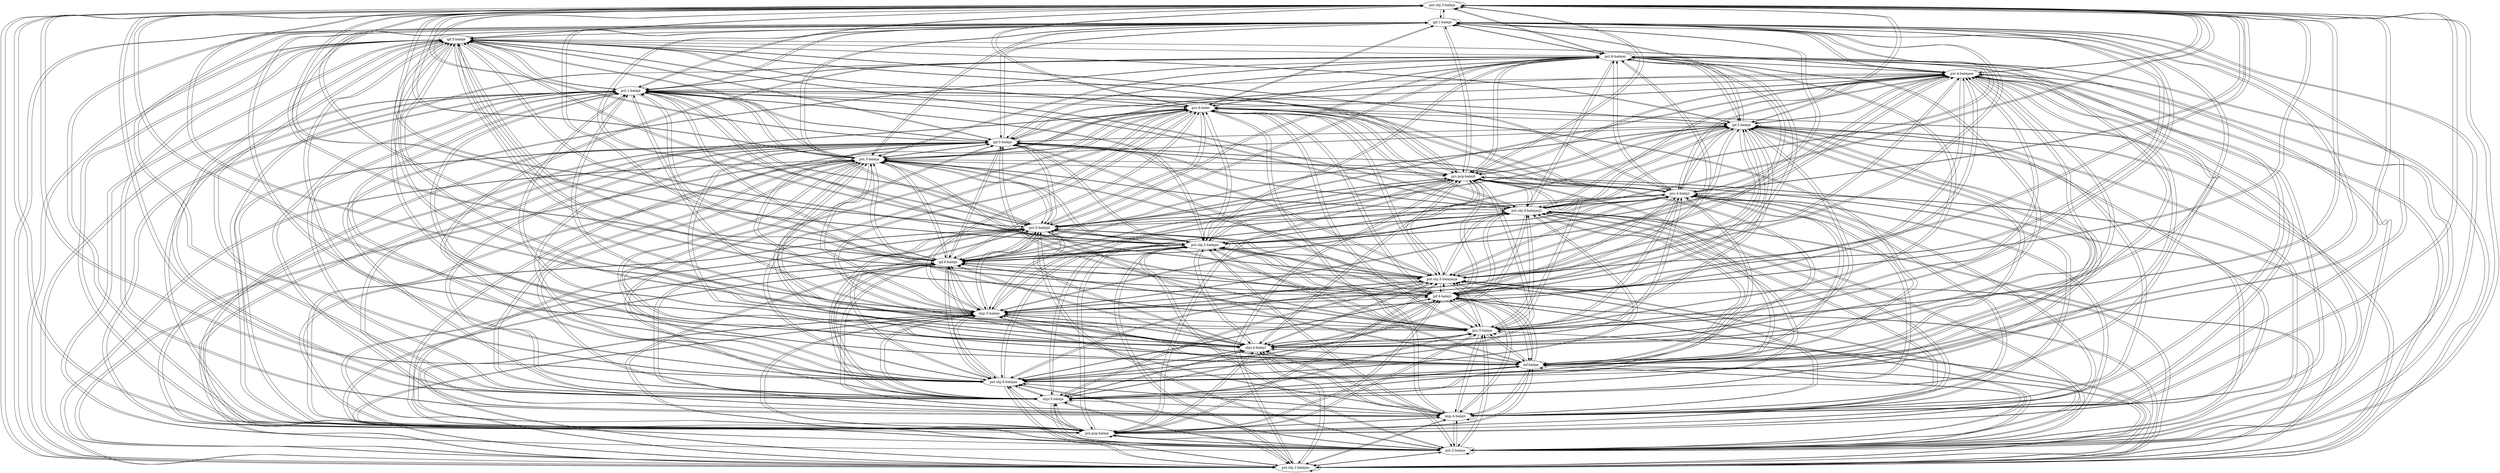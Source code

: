 digraph  {
	node [label="\N"];
	"pst.sbj.3-balEja"	 [cell="pst.sbj.3",
		label="pst.sbj.3-baleja",
		tense="pst.sbj",
		weight=0.96];
	"pst.sbj.3-balEja" -> "pst.sbj.3-balEja"	 [weight=0.96];
	"ipf.1-balEjE"	 [cell="ipf.1",
		label="ipf.1-baleje",
		tense=ipf,
		weight=1.0];
	"pst.sbj.3-balEja" -> "ipf.1-balEjE"	 [weight=1.0];
	"pst.sbj.1-balEjas"	 [cell="pst.sbj.1",
		label="pst.sbj.1-balejas",
		tense="pst.sbj",
		weight=0.96];
	"pst.sbj.3-balEja" -> "pst.sbj.1-balEjas"	 [weight=0.96];
	"pst.2-balEja"	 [cell="pst.2",
		label="pst.2-baleja",
		tense=pst,
		weight=0.96];
	"pst.sbj.3-balEja" -> "pst.2-balEja"	 [weight=0.96];
	"pst.pcp-balEjE"	 [cell="pst.pcp",
		label="pst.pcp-baleje",
		tense="pst.pcp",
		weight=1.0];
	"pst.sbj.3-balEja" -> "pst.pcp-balEjE"	 [weight=1.0];
	"imp.4-balEjô"	 [cell="imp.4",
		label="imp.4-balejɔ̃",
		tense=imp,
		weight=1.0];
	"pst.sbj.3-balEja" -> "imp.4-balEjô"	 [weight=1.0];
	"sbjv.5-balEjE"	 [cell="sbjv.5",
		label="sbjv.5-baleje",
		tense=sbjv,
		weight=1.0];
	"pst.sbj.3-balEja" -> "sbjv.5-balEjE"	 [weight=1.0];
	"pst.sbj.6-balEjas"	 [cell="pst.sbj.6",
		label="pst.sbj.6-balejas",
		tense="pst.sbj",
		weight=0.96];
	"pst.sbj.3-balEja" -> "pst.sbj.6-balEjas"	 [weight=0.96];
	"inf-balEjE"	 [cell=inf,
		label="inf-baleje",
		tense=inf,
		weight=1.0];
	"pst.sbj.3-balEja" -> "inf-balEjE"	 [weight=1.0];
	"sbjv.4-balEjô"	 [cell="sbjv.4",
		label="sbjv.4-balejɔ̃",
		tense=sbjv,
		weight=1.0];
	"pst.sbj.3-balEja" -> "sbjv.4-balEjô"	 [weight=1.0];
	"prs.5-balEjE"	 [cell="prs.5",
		label="prs.5-baleje",
		tense=prs,
		weight=1.0];
	"pst.sbj.3-balEja" -> "prs.5-balEjE"	 [weight=1.0];
	"imp.5-balEjE"	 [cell="imp.5",
		label="imp.5-baleje",
		tense=imp,
		weight=1.0];
	"pst.sbj.3-balEja" -> "imp.5-balEjE"	 [weight=1.0];
	"ipf.4-balEjô"	 [cell="ipf.4",
		label="ipf.4-balejɔ̃",
		tense=ipf,
		weight=1.0];
	"pst.sbj.3-balEja" -> "ipf.4-balEjô"	 [weight=1.0];
	"pst.sbj.5-balEjasjE"	 [cell="pst.sbj.5",
		label="pst.sbj.5-balejasje",
		tense="pst.sbj",
		weight=0.96];
	"pst.sbj.3-balEja" -> "pst.sbj.5-balEjasjE"	 [weight=0.96];
	"ipf.6-balEjE"	 [cell="ipf.6",
		label="ipf.6-baleje",
		tense=ipf,
		weight=1.0];
	"pst.sbj.3-balEja" -> "ipf.6-balEjE"	 [weight=1.0];
	"pst.sbj.2-balEjas"	 [cell="pst.sbj.2",
		label="pst.sbj.2-balejas",
		tense="pst.sbj",
		weight=0.96];
	"pst.sbj.3-balEja" -> "pst.sbj.2-balEjas"	 [weight=0.96];
	"pst.5-balEjat"	 [cell="pst.5",
		label="pst.5-balejat",
		tense=pst,
		weight=0.96];
	"pst.sbj.3-balEja" -> "pst.5-balEjat"	 [weight=0.96];
	"pst.sbj.4-balEjasjô"	 [cell="pst.sbj.4",
		label="pst.sbj.4-balejasjɔ̃",
		tense="pst.sbj",
		weight=0.96];
	"pst.sbj.3-balEja" -> "pst.sbj.4-balEjasjô"	 [weight=0.96];
	"prs.4-balEjô"	 [cell="prs.4",
		label="prs.4-balejɔ̃",
		tense=prs,
		weight=1.0];
	"pst.sbj.3-balEja" -> "prs.4-balEjô"	 [weight=1.0];
	"prs.pcp-balEjâ"	 [cell="prs.pcp",
		label="prs.pcp-balejɑ̃",
		tense="prs.pcp",
		weight=1.0];
	"pst.sbj.3-balEja" -> "prs.pcp-balEjâ"	 [weight=1.0];
	"pst.3-balEja"	 [cell="pst.3",
		label="pst.3-baleja",
		tense=pst,
		weight=0.96];
	"pst.sbj.3-balEja" -> "pst.3-balEja"	 [weight=0.96];
	"ipf.3-balEjE"	 [cell="ipf.3",
		label="ipf.3-baleje",
		tense=ipf,
		weight=1.0];
	"pst.sbj.3-balEja" -> "ipf.3-balEjE"	 [weight=1.0];
	"ipf.2-balEjE"	 [cell="ipf.2",
		label="ipf.2-baleje",
		tense=ipf,
		weight=1.0];
	"pst.sbj.3-balEja" -> "ipf.2-balEjE"	 [weight=1.0];
	"prs.6-balEi"	 [cell="prs.6",
		label="prs.6-balei",
		tense=prs,
		weight=0.02];
	"pst.sbj.3-balEja" -> "prs.6-balEi"	 [weight=0.0174];
	"pst.1-balEjE"	 [cell="pst.1",
		label="pst.1-baleje",
		tense=pst,
		weight=0.96];
	"pst.sbj.3-balEja" -> "pst.1-balEjE"	 [weight=0.96];
	"pst.4-balEjam"	 [cell="pst.4",
		label="pst.4-balejam",
		tense=pst,
		weight=0.96];
	"pst.sbj.3-balEja" -> "pst.4-balEjam"	 [weight=0.96];
	"pst.6-balEjEr"	 [cell="pst.6",
		label="pst.6-balejer",
		tense=pst,
		weight=0.96];
	"pst.sbj.3-balEja" -> "pst.6-balEjEr"	 [weight=0.96];
	"ipf.5-balEjE"	 [cell="ipf.5",
		label="ipf.5-baleje",
		tense=ipf,
		weight=1.0];
	"pst.sbj.3-balEja" -> "ipf.5-balEjE"	 [weight=1.0];
	"ipf.1-balEjE" -> "pst.sbj.3-balEja"	 [weight=0.9216];
	"ipf.1-balEjE" -> "ipf.1-balEjE"	 [weight=1.0];
	"ipf.1-balEjE" -> "pst.sbj.1-balEjas"	 [weight=0.9216];
	"ipf.1-balEjE" -> "pst.2-balEja"	 [weight=0.9216];
	"ipf.1-balEjE" -> "pst.pcp-balEjE"	 [weight=1.0];
	"ipf.1-balEjE" -> "imp.4-balEjô"	 [weight=1.0];
	"ipf.1-balEjE" -> "sbjv.5-balEjE"	 [weight=1.0];
	"ipf.1-balEjE" -> "pst.sbj.6-balEjas"	 [weight=0.9216];
	"ipf.1-balEjE" -> "inf-balEjE"	 [weight=0.99];
	"ipf.1-balEjE" -> "sbjv.4-balEjô"	 [weight=1.0];
	"ipf.1-balEjE" -> "prs.5-balEjE"	 [weight=1.0];
	"ipf.1-balEjE" -> "imp.5-balEjE"	 [weight=1.0];
	"ipf.1-balEjE" -> "ipf.4-balEjô"	 [weight=1.0];
	"ipf.1-balEjE" -> "pst.sbj.5-balEjasjE"	 [weight=0.9216];
	"ipf.1-balEjE" -> "ipf.6-balEjE"	 [weight=1.0];
	"ipf.1-balEjE" -> "pst.sbj.2-balEjas"	 [weight=0.9216];
	"ipf.1-balEjE" -> "pst.5-balEjat"	 [weight=0.9216];
	"ipf.1-balEjE" -> "pst.sbj.4-balEjasjô"	 [weight=0.9216];
	"ipf.1-balEjE" -> "prs.4-balEjô"	 [weight=1.0];
	"ipf.1-balEjE" -> "prs.pcp-balEjâ"	 [weight=1.0];
	"ipf.1-balEjE" -> "pst.3-balEja"	 [weight=0.9216];
	"ipf.1-balEjE" -> "ipf.3-balEjE"	 [weight=1.0];
	"ipf.1-balEjE" -> "ipf.2-balEjE"	 [weight=1.0];
	"ipf.1-balEjE" -> "prs.6-balEi"	 [weight=0.0004];
	"ipf.1-balEjE" -> "pst.1-balEjE"	 [weight=0.9216];
	"ipf.1-balEjE" -> "pst.4-balEjam"	 [weight=0.9216];
	"ipf.1-balEjE" -> "pst.6-balEjEr"	 [weight=0.9216];
	"ipf.1-balEjE" -> "ipf.5-balEjE"	 [weight=1.0];
	"pst.sbj.1-balEjas" -> "pst.sbj.3-balEja"	 [weight=0.96];
	"pst.sbj.1-balEjas" -> "ipf.1-balEjE"	 [weight=1.0];
	"pst.sbj.1-balEjas" -> "pst.sbj.1-balEjas"	 [weight=0.96];
	"pst.sbj.1-balEjas" -> "pst.2-balEja"	 [weight=0.96];
	"pst.sbj.1-balEjas" -> "pst.pcp-balEjE"	 [weight=1.0];
	"pst.sbj.1-balEjas" -> "imp.4-balEjô"	 [weight=1.0];
	"pst.sbj.1-balEjas" -> "sbjv.5-balEjE"	 [weight=1.0];
	"pst.sbj.1-balEjas" -> "pst.sbj.6-balEjas"	 [weight=0.96];
	"pst.sbj.1-balEjas" -> "inf-balEjE"	 [weight=1.0];
	"pst.sbj.1-balEjas" -> "sbjv.4-balEjô"	 [weight=1.0];
	"pst.sbj.1-balEjas" -> "prs.5-balEjE"	 [weight=1.0];
	"pst.sbj.1-balEjas" -> "imp.5-balEjE"	 [weight=1.0];
	"pst.sbj.1-balEjas" -> "ipf.4-balEjô"	 [weight=1.0];
	"pst.sbj.1-balEjas" -> "pst.sbj.5-balEjasjE"	 [weight=0.96];
	"pst.sbj.1-balEjas" -> "ipf.6-balEjE"	 [weight=1.0];
	"pst.sbj.1-balEjas" -> "pst.sbj.2-balEjas"	 [weight=0.96];
	"pst.sbj.1-balEjas" -> "pst.5-balEjat"	 [weight=0.96];
	"pst.sbj.1-balEjas" -> "pst.sbj.4-balEjasjô"	 [weight=0.96];
	"pst.sbj.1-balEjas" -> "prs.4-balEjô"	 [weight=1.0];
	"pst.sbj.1-balEjas" -> "prs.pcp-balEjâ"	 [weight=1.0];
	"pst.sbj.1-balEjas" -> "pst.3-balEja"	 [weight=0.96];
	"pst.sbj.1-balEjas" -> "ipf.3-balEjE"	 [weight=1.0];
	"pst.sbj.1-balEjas" -> "ipf.2-balEjE"	 [weight=1.0];
	"pst.sbj.1-balEjas" -> "prs.6-balEi"	 [weight=0.0174];
	"pst.sbj.1-balEjas" -> "pst.1-balEjE"	 [weight=0.96];
	"pst.sbj.1-balEjas" -> "pst.4-balEjam"	 [weight=0.96];
	"pst.sbj.1-balEjas" -> "pst.6-balEjEr"	 [weight=0.96];
	"pst.sbj.1-balEjas" -> "ipf.5-balEjE"	 [weight=1.0];
	"pst.2-balEja" -> "pst.sbj.3-balEja"	 [weight=0.96];
	"pst.2-balEja" -> "ipf.1-balEjE"	 [weight=1.0];
	"pst.2-balEja" -> "pst.sbj.1-balEjas"	 [weight=0.96];
	"pst.2-balEja" -> "pst.2-balEja"	 [weight=0.96];
	"pst.2-balEja" -> "pst.pcp-balEjE"	 [weight=1.0];
	"pst.2-balEja" -> "imp.4-balEjô"	 [weight=1.0];
	"pst.2-balEja" -> "sbjv.5-balEjE"	 [weight=1.0];
	"pst.2-balEja" -> "pst.sbj.6-balEjas"	 [weight=0.96];
	"pst.2-balEja" -> "inf-balEjE"	 [weight=1.0];
	"pst.2-balEja" -> "sbjv.4-balEjô"	 [weight=1.0];
	"pst.2-balEja" -> "prs.5-balEjE"	 [weight=1.0];
	"pst.2-balEja" -> "imp.5-balEjE"	 [weight=1.0];
	"pst.2-balEja" -> "ipf.4-balEjô"	 [weight=1.0];
	"pst.2-balEja" -> "pst.sbj.5-balEjasjE"	 [weight=0.96];
	"pst.2-balEja" -> "ipf.6-balEjE"	 [weight=1.0];
	"pst.2-balEja" -> "pst.sbj.2-balEjas"	 [weight=0.96];
	"pst.2-balEja" -> "pst.5-balEjat"	 [weight=0.96];
	"pst.2-balEja" -> "pst.sbj.4-balEjasjô"	 [weight=0.96];
	"pst.2-balEja" -> "prs.4-balEjô"	 [weight=1.0];
	"pst.2-balEja" -> "prs.pcp-balEjâ"	 [weight=1.0];
	"pst.2-balEja" -> "pst.3-balEja"	 [weight=0.96];
	"pst.2-balEja" -> "ipf.3-balEjE"	 [weight=1.0];
	"pst.2-balEja" -> "ipf.2-balEjE"	 [weight=1.0];
	"pst.2-balEja" -> "prs.6-balEi"	 [weight=0.0174];
	"pst.2-balEja" -> "pst.1-balEjE"	 [weight=0.96];
	"pst.2-balEja" -> "pst.4-balEjam"	 [weight=0.96];
	"pst.2-balEja" -> "pst.6-balEjEr"	 [weight=0.96];
	"pst.2-balEja" -> "ipf.5-balEjE"	 [weight=1.0];
	"pst.pcp-balEjE" -> "pst.sbj.3-balEja"	 [weight=0.96];
	"pst.pcp-balEjE" -> "ipf.1-balEjE"	 [weight=1.0];
	"pst.pcp-balEjE" -> "pst.sbj.1-balEjas"	 [weight=0.96];
	"pst.pcp-balEjE" -> "pst.2-balEja"	 [weight=0.96];
	"pst.pcp-balEjE" -> "pst.pcp-balEjE"	 [weight=1.0];
	"pst.pcp-balEjE" -> "imp.4-balEjô"	 [weight=1.0];
	"pst.pcp-balEjE" -> "sbjv.5-balEjE"	 [weight=1.0];
	"pst.pcp-balEjE" -> "pst.sbj.6-balEjas"	 [weight=0.96];
	"pst.pcp-balEjE" -> "inf-balEjE"	 [weight=0.93];
	"pst.pcp-balEjE" -> "sbjv.4-balEjô"	 [weight=1.0];
	"pst.pcp-balEjE" -> "prs.5-balEjE"	 [weight=1.0];
	"pst.pcp-balEjE" -> "imp.5-balEjE"	 [weight=1.0];
	"pst.pcp-balEjE" -> "ipf.4-balEjô"	 [weight=1.0];
	"pst.pcp-balEjE" -> "pst.sbj.5-balEjasjE"	 [weight=0.96];
	"pst.pcp-balEjE" -> "ipf.6-balEjE"	 [weight=1.0];
	"pst.pcp-balEjE" -> "pst.sbj.2-balEjas"	 [weight=0.96];
	"pst.pcp-balEjE" -> "pst.5-balEjat"	 [weight=0.96];
	"pst.pcp-balEjE" -> "pst.sbj.4-balEjasjô"	 [weight=0.96];
	"pst.pcp-balEjE" -> "prs.4-balEjô"	 [weight=1.0];
	"pst.pcp-balEjE" -> "prs.pcp-balEjâ"	 [weight=1.0];
	"pst.pcp-balEjE" -> "pst.3-balEja"	 [weight=0.96];
	"pst.pcp-balEjE" -> "ipf.3-balEjE"	 [weight=1.0];
	"pst.pcp-balEjE" -> "ipf.2-balEjE"	 [weight=1.0];
	"pst.pcp-balEjE" -> "prs.6-balEi"	 [weight=0.0174];
	"pst.pcp-balEjE" -> "pst.1-balEjE"	 [weight=0.96];
	"pst.pcp-balEjE" -> "pst.4-balEjam"	 [weight=0.96];
	"pst.pcp-balEjE" -> "pst.6-balEjEr"	 [weight=0.96];
	"pst.pcp-balEjE" -> "ipf.5-balEjE"	 [weight=1.0];
	"imp.4-balEjô" -> "pst.sbj.3-balEja"	 [weight=0.9216];
	"imp.4-balEjô" -> "ipf.1-balEjE"	 [weight=1.0];
	"imp.4-balEjô" -> "pst.sbj.1-balEjas"	 [weight=0.9216];
	"imp.4-balEjô" -> "pst.2-balEja"	 [weight=0.9216];
	"imp.4-balEjô" -> "pst.pcp-balEjE"	 [weight=1.0];
	"imp.4-balEjô" -> "imp.4-balEjô"	 [weight=1.0];
	"imp.4-balEjô" -> "sbjv.5-balEjE"	 [weight=1.0];
	"imp.4-balEjô" -> "pst.sbj.6-balEjas"	 [weight=0.9216];
	"imp.4-balEjô" -> "inf-balEjE"	 [weight=1.0];
	"imp.4-balEjô" -> "sbjv.4-balEjô"	 [weight=1.0];
	"imp.4-balEjô" -> "prs.5-balEjE"	 [weight=1.0];
	"imp.4-balEjô" -> "imp.5-balEjE"	 [weight=1.0];
	"imp.4-balEjô" -> "ipf.4-balEjô"	 [weight=1.0];
	"imp.4-balEjô" -> "pst.sbj.5-balEjasjE"	 [weight=0.9216];
	"imp.4-balEjô" -> "ipf.6-balEjE"	 [weight=1.0];
	"imp.4-balEjô" -> "pst.sbj.2-balEjas"	 [weight=0.9216];
	"imp.4-balEjô" -> "pst.5-balEjat"	 [weight=0.9216];
	"imp.4-balEjô" -> "pst.sbj.4-balEjasjô"	 [weight=0.9216];
	"imp.4-balEjô" -> "prs.4-balEjô"	 [weight=1.0];
	"imp.4-balEjô" -> "prs.pcp-balEjâ"	 [weight=1.0];
	"imp.4-balEjô" -> "pst.3-balEja"	 [weight=0.9216];
	"imp.4-balEjô" -> "ipf.3-balEjE"	 [weight=1.0];
	"imp.4-balEjô" -> "ipf.2-balEjE"	 [weight=1.0];
	"imp.4-balEjô" -> "prs.6-balEi"	 [weight=0.0004];
	"imp.4-balEjô" -> "pst.1-balEjE"	 [weight=0.9216];
	"imp.4-balEjô" -> "pst.4-balEjam"	 [weight=0.9216];
	"imp.4-balEjô" -> "pst.6-balEjEr"	 [weight=0.9216];
	"imp.4-balEjô" -> "ipf.5-balEjE"	 [weight=1.0];
	"sbjv.5-balEjE" -> "pst.sbj.3-balEja"	 [weight=0.5952];
	"sbjv.5-balEjE" -> "ipf.1-balEjE"	 [weight=0.08];
	"sbjv.5-balEjE" -> "pst.sbj.1-balEjas"	 [weight=0.5952];
	"sbjv.5-balEjE" -> "pst.2-balEja"	 [weight=0.5952];
	"sbjv.5-balEjE" -> "pst.pcp-balEjE"	 [weight=0.1];
	"sbjv.5-balEjE" -> "imp.4-balEjô"	 [weight=0.08];
	"sbjv.5-balEjE" -> "sbjv.5-balEjE"	 [weight=1.0];
	"sbjv.5-balEjE" -> "pst.sbj.6-balEjas"	 [weight=0.5952];
	"sbjv.5-balEjE" -> "inf-balEjE"	 [weight=0.07];
	"sbjv.5-balEjE" -> "sbjv.4-balEjô"	 [weight=1.0];
	"sbjv.5-balEjE" -> "prs.5-balEjE"	 [weight=0.08];
	"sbjv.5-balEjE" -> "imp.5-balEjE"	 [weight=0.08];
	"sbjv.5-balEjE" -> "ipf.4-balEjô"	 [weight=1.0];
	"sbjv.5-balEjE" -> "pst.sbj.5-balEjasjE"	 [weight=0.5952];
	"sbjv.5-balEjE" -> "ipf.6-balEjE"	 [weight=0.08];
	"sbjv.5-balEjE" -> "pst.sbj.2-balEjas"	 [weight=0.5952];
	"sbjv.5-balEjE" -> "pst.5-balEjat"	 [weight=0.5952];
	"sbjv.5-balEjE" -> "pst.sbj.4-balEjasjô"	 [weight=0.5952];
	"sbjv.5-balEjE" -> "prs.4-balEjô"	 [weight=0.08];
	"sbjv.5-balEjE" -> "prs.pcp-balEjâ"	 [weight=0.08];
	"sbjv.5-balEjE" -> "pst.3-balEja"	 [weight=0.5952];
	"sbjv.5-balEjE" -> "ipf.3-balEjE"	 [weight=0.08];
	"sbjv.5-balEjE" -> "ipf.2-balEjE"	 [weight=0.08];
	"sbjv.5-balEjE" -> "prs.6-balEi"	 [weight=0.001];
	"sbjv.5-balEjE" -> "pst.1-balEjE"	 [weight=0.5952];
	"sbjv.5-balEjE" -> "pst.4-balEjam"	 [weight=0.5952];
	"sbjv.5-balEjE" -> "pst.6-balEjEr"	 [weight=0.5952];
	"sbjv.5-balEjE" -> "ipf.5-balEjE"	 [weight=1.0];
	"pst.sbj.6-balEjas" -> "pst.sbj.3-balEja"	 [weight=0.96];
	"pst.sbj.6-balEjas" -> "ipf.1-balEjE"	 [weight=1.0];
	"pst.sbj.6-balEjas" -> "pst.sbj.1-balEjas"	 [weight=0.96];
	"pst.sbj.6-balEjas" -> "pst.2-balEja"	 [weight=0.96];
	"pst.sbj.6-balEjas" -> "pst.pcp-balEjE"	 [weight=1.0];
	"pst.sbj.6-balEjas" -> "imp.4-balEjô"	 [weight=1.0];
	"pst.sbj.6-balEjas" -> "sbjv.5-balEjE"	 [weight=1.0];
	"pst.sbj.6-balEjas" -> "pst.sbj.6-balEjas"	 [weight=0.96];
	"pst.sbj.6-balEjas" -> "inf-balEjE"	 [weight=1.0];
	"pst.sbj.6-balEjas" -> "sbjv.4-balEjô"	 [weight=1.0];
	"pst.sbj.6-balEjas" -> "prs.5-balEjE"	 [weight=1.0];
	"pst.sbj.6-balEjas" -> "imp.5-balEjE"	 [weight=1.0];
	"pst.sbj.6-balEjas" -> "ipf.4-balEjô"	 [weight=1.0];
	"pst.sbj.6-balEjas" -> "pst.sbj.5-balEjasjE"	 [weight=0.96];
	"pst.sbj.6-balEjas" -> "ipf.6-balEjE"	 [weight=1.0];
	"pst.sbj.6-balEjas" -> "pst.sbj.2-balEjas"	 [weight=0.96];
	"pst.sbj.6-balEjas" -> "pst.5-balEjat"	 [weight=0.96];
	"pst.sbj.6-balEjas" -> "pst.sbj.4-balEjasjô"	 [weight=0.96];
	"pst.sbj.6-balEjas" -> "prs.4-balEjô"	 [weight=1.0];
	"pst.sbj.6-balEjas" -> "prs.pcp-balEjâ"	 [weight=1.0];
	"pst.sbj.6-balEjas" -> "pst.3-balEja"	 [weight=0.96];
	"pst.sbj.6-balEjas" -> "ipf.3-balEjE"	 [weight=1.0];
	"pst.sbj.6-balEjas" -> "ipf.2-balEjE"	 [weight=1.0];
	"pst.sbj.6-balEjas" -> "prs.6-balEi"	 [weight=0.0174];
	"pst.sbj.6-balEjas" -> "pst.1-balEjE"	 [weight=0.96];
	"pst.sbj.6-balEjas" -> "pst.4-balEjam"	 [weight=0.96];
	"pst.sbj.6-balEjas" -> "pst.6-balEjEr"	 [weight=0.96];
	"pst.sbj.6-balEjas" -> "ipf.5-balEjE"	 [weight=1.0];
	"inf-balEjE" -> "pst.sbj.3-balEja"	 [weight=0.96];
	"inf-balEjE" -> "ipf.1-balEjE"	 [weight=1.0];
	"inf-balEjE" -> "pst.sbj.1-balEjas"	 [weight=0.96];
	"inf-balEjE" -> "pst.2-balEja"	 [weight=0.96];
	"inf-balEjE" -> "pst.pcp-balEjE"	 [weight=1.0];
	"inf-balEjE" -> "imp.4-balEjô"	 [weight=1.0];
	"inf-balEjE" -> "sbjv.5-balEjE"	 [weight=1.0];
	"inf-balEjE" -> "pst.sbj.6-balEjas"	 [weight=0.96];
	"inf-balEjE" -> "inf-balEjE"	 [weight=1.0];
	"inf-balEjE" -> "sbjv.4-balEjô"	 [weight=1.0];
	"inf-balEjE" -> "prs.5-balEjE"	 [weight=1.0];
	"inf-balEjE" -> "imp.5-balEjE"	 [weight=1.0];
	"inf-balEjE" -> "ipf.4-balEjô"	 [weight=1.0];
	"inf-balEjE" -> "pst.sbj.5-balEjasjE"	 [weight=0.96];
	"inf-balEjE" -> "ipf.6-balEjE"	 [weight=1.0];
	"inf-balEjE" -> "pst.sbj.2-balEjas"	 [weight=0.96];
	"inf-balEjE" -> "pst.5-balEjat"	 [weight=0.96];
	"inf-balEjE" -> "pst.sbj.4-balEjasjô"	 [weight=0.96];
	"inf-balEjE" -> "prs.4-balEjô"	 [weight=1.0];
	"inf-balEjE" -> "prs.pcp-balEjâ"	 [weight=1.0];
	"inf-balEjE" -> "pst.3-balEja"	 [weight=0.96];
	"inf-balEjE" -> "ipf.3-balEjE"	 [weight=1.0];
	"inf-balEjE" -> "ipf.2-balEjE"	 [weight=1.0];
	"inf-balEjE" -> "prs.6-balEi"	 [weight=0.0174];
	"inf-balEjE" -> "pst.1-balEjE"	 [weight=0.96];
	"inf-balEjE" -> "pst.4-balEjam"	 [weight=0.96];
	"inf-balEjE" -> "pst.6-balEjEr"	 [weight=0.96];
	"inf-balEjE" -> "ipf.5-balEjE"	 [weight=1.0];
	"sbjv.4-balEjô" -> "pst.sbj.3-balEja"	 [weight=0.5952];
	"sbjv.4-balEjô" -> "ipf.1-balEjE"	 [weight=0.08];
	"sbjv.4-balEjô" -> "pst.sbj.1-balEjas"	 [weight=0.5952];
	"sbjv.4-balEjô" -> "pst.2-balEja"	 [weight=0.5952];
	"sbjv.4-balEjô" -> "pst.pcp-balEjE"	 [weight=0.1];
	"sbjv.4-balEjô" -> "imp.4-balEjô"	 [weight=0.08];
	"sbjv.4-balEjô" -> "sbjv.5-balEjE"	 [weight=1.0];
	"sbjv.4-balEjô" -> "pst.sbj.6-balEjas"	 [weight=0.5952];
	"sbjv.4-balEjô" -> "inf-balEjE"	 [weight=0.07];
	"sbjv.4-balEjô" -> "sbjv.4-balEjô"	 [weight=1.0];
	"sbjv.4-balEjô" -> "prs.5-balEjE"	 [weight=0.08];
	"sbjv.4-balEjô" -> "imp.5-balEjE"	 [weight=0.08];
	"sbjv.4-balEjô" -> "ipf.4-balEjô"	 [weight=1.0];
	"sbjv.4-balEjô" -> "pst.sbj.5-balEjasjE"	 [weight=0.5952];
	"sbjv.4-balEjô" -> "ipf.6-balEjE"	 [weight=0.08];
	"sbjv.4-balEjô" -> "pst.sbj.2-balEjas"	 [weight=0.5952];
	"sbjv.4-balEjô" -> "pst.5-balEjat"	 [weight=0.5952];
	"sbjv.4-balEjô" -> "pst.sbj.4-balEjasjô"	 [weight=0.5952];
	"sbjv.4-balEjô" -> "prs.4-balEjô"	 [weight=0.08];
	"sbjv.4-balEjô" -> "prs.pcp-balEjâ"	 [weight=0.08];
	"sbjv.4-balEjô" -> "pst.3-balEja"	 [weight=0.5952];
	"sbjv.4-balEjô" -> "ipf.3-balEjE"	 [weight=0.08];
	"sbjv.4-balEjô" -> "ipf.2-balEjE"	 [weight=0.08];
	"sbjv.4-balEjô" -> "prs.6-balEi"	 [weight=0.001];
	"sbjv.4-balEjô" -> "pst.1-balEjE"	 [weight=0.5952];
	"sbjv.4-balEjô" -> "pst.4-balEjam"	 [weight=0.5952];
	"sbjv.4-balEjô" -> "pst.6-balEjEr"	 [weight=0.5952];
	"sbjv.4-balEjô" -> "ipf.5-balEjE"	 [weight=1.0];
	"prs.5-balEjE" -> "pst.sbj.3-balEja"	 [weight=0.9216];
	"prs.5-balEjE" -> "ipf.1-balEjE"	 [weight=1.0];
	"prs.5-balEjE" -> "pst.sbj.1-balEjas"	 [weight=0.9216];
	"prs.5-balEjE" -> "pst.2-balEja"	 [weight=0.9216];
	"prs.5-balEjE" -> "pst.pcp-balEjE"	 [weight=1.0];
	"prs.5-balEjE" -> "imp.4-balEjô"	 [weight=1.0];
	"prs.5-balEjE" -> "sbjv.5-balEjE"	 [weight=1.0];
	"prs.5-balEjE" -> "pst.sbj.6-balEjas"	 [weight=0.9216];
	"prs.5-balEjE" -> "inf-balEjE"	 [weight=1.0];
	"prs.5-balEjE" -> "sbjv.4-balEjô"	 [weight=1.0];
	"prs.5-balEjE" -> "prs.5-balEjE"	 [weight=1.0];
	"prs.5-balEjE" -> "imp.5-balEjE"	 [weight=1.0];
	"prs.5-balEjE" -> "ipf.4-balEjô"	 [weight=1.0];
	"prs.5-balEjE" -> "pst.sbj.5-balEjasjE"	 [weight=0.9216];
	"prs.5-balEjE" -> "ipf.6-balEjE"	 [weight=1.0];
	"prs.5-balEjE" -> "pst.sbj.2-balEjas"	 [weight=0.9216];
	"prs.5-balEjE" -> "pst.5-balEjat"	 [weight=0.9216];
	"prs.5-balEjE" -> "pst.sbj.4-balEjasjô"	 [weight=0.9216];
	"prs.5-balEjE" -> "prs.4-balEjô"	 [weight=1.0];
	"prs.5-balEjE" -> "prs.pcp-balEjâ"	 [weight=1.0];
	"prs.5-balEjE" -> "pst.3-balEja"	 [weight=0.9216];
	"prs.5-balEjE" -> "ipf.3-balEjE"	 [weight=1.0];
	"prs.5-balEjE" -> "ipf.2-balEjE"	 [weight=1.0];
	"prs.5-balEjE" -> "prs.6-balEi"	 [weight=0.0004];
	"prs.5-balEjE" -> "pst.1-balEjE"	 [weight=0.9216];
	"prs.5-balEjE" -> "pst.4-balEjam"	 [weight=0.9216];
	"prs.5-balEjE" -> "pst.6-balEjEr"	 [weight=0.9216];
	"prs.5-balEjE" -> "ipf.5-balEjE"	 [weight=1.0];
	"imp.5-balEjE" -> "pst.sbj.3-balEja"	 [weight=0.9216];
	"imp.5-balEjE" -> "ipf.1-balEjE"	 [weight=1.0];
	"imp.5-balEjE" -> "pst.sbj.1-balEjas"	 [weight=0.9216];
	"imp.5-balEjE" -> "pst.2-balEja"	 [weight=0.9216];
	"imp.5-balEjE" -> "pst.pcp-balEjE"	 [weight=1.0];
	"imp.5-balEjE" -> "imp.4-balEjô"	 [weight=1.0];
	"imp.5-balEjE" -> "sbjv.5-balEjE"	 [weight=1.0];
	"imp.5-balEjE" -> "pst.sbj.6-balEjas"	 [weight=0.9216];
	"imp.5-balEjE" -> "inf-balEjE"	 [weight=1.0];
	"imp.5-balEjE" -> "sbjv.4-balEjô"	 [weight=1.0];
	"imp.5-balEjE" -> "prs.5-balEjE"	 [weight=1.0];
	"imp.5-balEjE" -> "imp.5-balEjE"	 [weight=1.0];
	"imp.5-balEjE" -> "ipf.4-balEjô"	 [weight=1.0];
	"imp.5-balEjE" -> "pst.sbj.5-balEjasjE"	 [weight=0.9216];
	"imp.5-balEjE" -> "ipf.6-balEjE"	 [weight=1.0];
	"imp.5-balEjE" -> "pst.sbj.2-balEjas"	 [weight=0.9216];
	"imp.5-balEjE" -> "pst.5-balEjat"	 [weight=0.9216];
	"imp.5-balEjE" -> "pst.sbj.4-balEjasjô"	 [weight=0.9216];
	"imp.5-balEjE" -> "prs.4-balEjô"	 [weight=1.0];
	"imp.5-balEjE" -> "prs.pcp-balEjâ"	 [weight=1.0];
	"imp.5-balEjE" -> "pst.3-balEja"	 [weight=0.9216];
	"imp.5-balEjE" -> "ipf.3-balEjE"	 [weight=1.0];
	"imp.5-balEjE" -> "ipf.2-balEjE"	 [weight=1.0];
	"imp.5-balEjE" -> "prs.6-balEi"	 [weight=0.0004];
	"imp.5-balEjE" -> "pst.1-balEjE"	 [weight=0.9216];
	"imp.5-balEjE" -> "pst.4-balEjam"	 [weight=0.9216];
	"imp.5-balEjE" -> "pst.6-balEjEr"	 [weight=0.9216];
	"imp.5-balEjE" -> "ipf.5-balEjE"	 [weight=1.0];
	"ipf.4-balEjô" -> "pst.sbj.3-balEja"	 [weight=0.5952];
	"ipf.4-balEjô" -> "ipf.1-balEjE"	 [weight=0.08];
	"ipf.4-balEjô" -> "pst.sbj.1-balEjas"	 [weight=0.5952];
	"ipf.4-balEjô" -> "pst.2-balEja"	 [weight=0.5952];
	"ipf.4-balEjô" -> "pst.pcp-balEjE"	 [weight=0.1];
	"ipf.4-balEjô" -> "imp.4-balEjô"	 [weight=0.08];
	"ipf.4-balEjô" -> "sbjv.5-balEjE"	 [weight=1.0];
	"ipf.4-balEjô" -> "pst.sbj.6-balEjas"	 [weight=0.5952];
	"ipf.4-balEjô" -> "inf-balEjE"	 [weight=0.07];
	"ipf.4-balEjô" -> "sbjv.4-balEjô"	 [weight=1.0];
	"ipf.4-balEjô" -> "prs.5-balEjE"	 [weight=0.08];
	"ipf.4-balEjô" -> "imp.5-balEjE"	 [weight=0.08];
	"ipf.4-balEjô" -> "ipf.4-balEjô"	 [weight=1.0];
	"ipf.4-balEjô" -> "pst.sbj.5-balEjasjE"	 [weight=0.5952];
	"ipf.4-balEjô" -> "ipf.6-balEjE"	 [weight=0.08];
	"ipf.4-balEjô" -> "pst.sbj.2-balEjas"	 [weight=0.5952];
	"ipf.4-balEjô" -> "pst.5-balEjat"	 [weight=0.5952];
	"ipf.4-balEjô" -> "pst.sbj.4-balEjasjô"	 [weight=0.5952];
	"ipf.4-balEjô" -> "prs.4-balEjô"	 [weight=0.08];
	"ipf.4-balEjô" -> "prs.pcp-balEjâ"	 [weight=0.08];
	"ipf.4-balEjô" -> "pst.3-balEja"	 [weight=0.5952];
	"ipf.4-balEjô" -> "ipf.3-balEjE"	 [weight=0.08];
	"ipf.4-balEjô" -> "ipf.2-balEjE"	 [weight=0.08];
	"ipf.4-balEjô" -> "prs.6-balEi"	 [weight=0.001];
	"ipf.4-balEjô" -> "pst.1-balEjE"	 [weight=0.5952];
	"ipf.4-balEjô" -> "pst.4-balEjam"	 [weight=0.5952];
	"ipf.4-balEjô" -> "pst.6-balEjEr"	 [weight=0.5952];
	"ipf.4-balEjô" -> "ipf.5-balEjE"	 [weight=1.0];
	"pst.sbj.5-balEjasjE" -> "pst.sbj.3-balEja"	 [weight=0.96];
	"pst.sbj.5-balEjasjE" -> "ipf.1-balEjE"	 [weight=1.0];
	"pst.sbj.5-balEjasjE" -> "pst.sbj.1-balEjas"	 [weight=0.96];
	"pst.sbj.5-balEjasjE" -> "pst.2-balEja"	 [weight=0.96];
	"pst.sbj.5-balEjasjE" -> "pst.pcp-balEjE"	 [weight=1.0];
	"pst.sbj.5-balEjasjE" -> "imp.4-balEjô"	 [weight=1.0];
	"pst.sbj.5-balEjasjE" -> "sbjv.5-balEjE"	 [weight=1.0];
	"pst.sbj.5-balEjasjE" -> "pst.sbj.6-balEjas"	 [weight=0.96];
	"pst.sbj.5-balEjasjE" -> "inf-balEjE"	 [weight=1.0];
	"pst.sbj.5-balEjasjE" -> "sbjv.4-balEjô"	 [weight=1.0];
	"pst.sbj.5-balEjasjE" -> "prs.5-balEjE"	 [weight=1.0];
	"pst.sbj.5-balEjasjE" -> "imp.5-balEjE"	 [weight=1.0];
	"pst.sbj.5-balEjasjE" -> "ipf.4-balEjô"	 [weight=1.0];
	"pst.sbj.5-balEjasjE" -> "pst.sbj.5-balEjasjE"	 [weight=0.96];
	"pst.sbj.5-balEjasjE" -> "ipf.6-balEjE"	 [weight=1.0];
	"pst.sbj.5-balEjasjE" -> "pst.sbj.2-balEjas"	 [weight=0.96];
	"pst.sbj.5-balEjasjE" -> "pst.5-balEjat"	 [weight=0.96];
	"pst.sbj.5-balEjasjE" -> "pst.sbj.4-balEjasjô"	 [weight=0.96];
	"pst.sbj.5-balEjasjE" -> "prs.4-balEjô"	 [weight=1.0];
	"pst.sbj.5-balEjasjE" -> "prs.pcp-balEjâ"	 [weight=1.0];
	"pst.sbj.5-balEjasjE" -> "pst.3-balEja"	 [weight=0.96];
	"pst.sbj.5-balEjasjE" -> "ipf.3-balEjE"	 [weight=1.0];
	"pst.sbj.5-balEjasjE" -> "ipf.2-balEjE"	 [weight=1.0];
	"pst.sbj.5-balEjasjE" -> "prs.6-balEi"	 [weight=0.0174];
	"pst.sbj.5-balEjasjE" -> "pst.1-balEjE"	 [weight=0.96];
	"pst.sbj.5-balEjasjE" -> "pst.4-balEjam"	 [weight=0.96];
	"pst.sbj.5-balEjasjE" -> "pst.6-balEjEr"	 [weight=0.96];
	"pst.sbj.5-balEjasjE" -> "ipf.5-balEjE"	 [weight=1.0];
	"ipf.6-balEjE" -> "pst.sbj.3-balEja"	 [weight=0.9216];
	"ipf.6-balEjE" -> "ipf.1-balEjE"	 [weight=1.0];
	"ipf.6-balEjE" -> "pst.sbj.1-balEjas"	 [weight=0.9216];
	"ipf.6-balEjE" -> "pst.2-balEja"	 [weight=0.9216];
	"ipf.6-balEjE" -> "pst.pcp-balEjE"	 [weight=1.0];
	"ipf.6-balEjE" -> "imp.4-balEjô"	 [weight=1.0];
	"ipf.6-balEjE" -> "sbjv.5-balEjE"	 [weight=1.0];
	"ipf.6-balEjE" -> "pst.sbj.6-balEjas"	 [weight=0.9216];
	"ipf.6-balEjE" -> "inf-balEjE"	 [weight=0.99];
	"ipf.6-balEjE" -> "sbjv.4-balEjô"	 [weight=1.0];
	"ipf.6-balEjE" -> "prs.5-balEjE"	 [weight=1.0];
	"ipf.6-balEjE" -> "imp.5-balEjE"	 [weight=1.0];
	"ipf.6-balEjE" -> "ipf.4-balEjô"	 [weight=1.0];
	"ipf.6-balEjE" -> "pst.sbj.5-balEjasjE"	 [weight=0.9216];
	"ipf.6-balEjE" -> "ipf.6-balEjE"	 [weight=1.0];
	"ipf.6-balEjE" -> "pst.sbj.2-balEjas"	 [weight=0.9216];
	"ipf.6-balEjE" -> "pst.5-balEjat"	 [weight=0.9216];
	"ipf.6-balEjE" -> "pst.sbj.4-balEjasjô"	 [weight=0.9216];
	"ipf.6-balEjE" -> "prs.4-balEjô"	 [weight=1.0];
	"ipf.6-balEjE" -> "prs.pcp-balEjâ"	 [weight=1.0];
	"ipf.6-balEjE" -> "pst.3-balEja"	 [weight=0.9216];
	"ipf.6-balEjE" -> "ipf.3-balEjE"	 [weight=1.0];
	"ipf.6-balEjE" -> "ipf.2-balEjE"	 [weight=1.0];
	"ipf.6-balEjE" -> "prs.6-balEi"	 [weight=0.0004];
	"ipf.6-balEjE" -> "pst.1-balEjE"	 [weight=0.9216];
	"ipf.6-balEjE" -> "pst.4-balEjam"	 [weight=0.9216];
	"ipf.6-balEjE" -> "pst.6-balEjEr"	 [weight=0.9216];
	"ipf.6-balEjE" -> "ipf.5-balEjE"	 [weight=1.0];
	"pst.sbj.2-balEjas" -> "pst.sbj.3-balEja"	 [weight=0.96];
	"pst.sbj.2-balEjas" -> "ipf.1-balEjE"	 [weight=1.0];
	"pst.sbj.2-balEjas" -> "pst.sbj.1-balEjas"	 [weight=0.96];
	"pst.sbj.2-balEjas" -> "pst.2-balEja"	 [weight=0.96];
	"pst.sbj.2-balEjas" -> "pst.pcp-balEjE"	 [weight=1.0];
	"pst.sbj.2-balEjas" -> "imp.4-balEjô"	 [weight=1.0];
	"pst.sbj.2-balEjas" -> "sbjv.5-balEjE"	 [weight=1.0];
	"pst.sbj.2-balEjas" -> "pst.sbj.6-balEjas"	 [weight=0.96];
	"pst.sbj.2-balEjas" -> "inf-balEjE"	 [weight=1.0];
	"pst.sbj.2-balEjas" -> "sbjv.4-balEjô"	 [weight=1.0];
	"pst.sbj.2-balEjas" -> "prs.5-balEjE"	 [weight=1.0];
	"pst.sbj.2-balEjas" -> "imp.5-balEjE"	 [weight=1.0];
	"pst.sbj.2-balEjas" -> "ipf.4-balEjô"	 [weight=1.0];
	"pst.sbj.2-balEjas" -> "pst.sbj.5-balEjasjE"	 [weight=0.96];
	"pst.sbj.2-balEjas" -> "ipf.6-balEjE"	 [weight=1.0];
	"pst.sbj.2-balEjas" -> "pst.sbj.2-balEjas"	 [weight=0.96];
	"pst.sbj.2-balEjas" -> "pst.5-balEjat"	 [weight=0.96];
	"pst.sbj.2-balEjas" -> "pst.sbj.4-balEjasjô"	 [weight=0.96];
	"pst.sbj.2-balEjas" -> "prs.4-balEjô"	 [weight=1.0];
	"pst.sbj.2-balEjas" -> "prs.pcp-balEjâ"	 [weight=1.0];
	"pst.sbj.2-balEjas" -> "pst.3-balEja"	 [weight=0.96];
	"pst.sbj.2-balEjas" -> "ipf.3-balEjE"	 [weight=1.0];
	"pst.sbj.2-balEjas" -> "ipf.2-balEjE"	 [weight=1.0];
	"pst.sbj.2-balEjas" -> "prs.6-balEi"	 [weight=0.0174];
	"pst.sbj.2-balEjas" -> "pst.1-balEjE"	 [weight=0.96];
	"pst.sbj.2-balEjas" -> "pst.4-balEjam"	 [weight=0.96];
	"pst.sbj.2-balEjas" -> "pst.6-balEjEr"	 [weight=0.96];
	"pst.sbj.2-balEjas" -> "ipf.5-balEjE"	 [weight=1.0];
	"pst.5-balEjat" -> "pst.sbj.3-balEja"	 [weight=0.96];
	"pst.5-balEjat" -> "ipf.1-balEjE"	 [weight=1.0];
	"pst.5-balEjat" -> "pst.sbj.1-balEjas"	 [weight=0.96];
	"pst.5-balEjat" -> "pst.2-balEja"	 [weight=0.96];
	"pst.5-balEjat" -> "pst.pcp-balEjE"	 [weight=1.0];
	"pst.5-balEjat" -> "imp.4-balEjô"	 [weight=1.0];
	"pst.5-balEjat" -> "sbjv.5-balEjE"	 [weight=1.0];
	"pst.5-balEjat" -> "pst.sbj.6-balEjas"	 [weight=0.96];
	"pst.5-balEjat" -> "inf-balEjE"	 [weight=1.0];
	"pst.5-balEjat" -> "sbjv.4-balEjô"	 [weight=1.0];
	"pst.5-balEjat" -> "prs.5-balEjE"	 [weight=1.0];
	"pst.5-balEjat" -> "imp.5-balEjE"	 [weight=1.0];
	"pst.5-balEjat" -> "ipf.4-balEjô"	 [weight=1.0];
	"pst.5-balEjat" -> "pst.sbj.5-balEjasjE"	 [weight=0.96];
	"pst.5-balEjat" -> "ipf.6-balEjE"	 [weight=1.0];
	"pst.5-balEjat" -> "pst.sbj.2-balEjas"	 [weight=0.96];
	"pst.5-balEjat" -> "pst.5-balEjat"	 [weight=0.96];
	"pst.5-balEjat" -> "pst.sbj.4-balEjasjô"	 [weight=0.96];
	"pst.5-balEjat" -> "prs.4-balEjô"	 [weight=1.0];
	"pst.5-balEjat" -> "prs.pcp-balEjâ"	 [weight=1.0];
	"pst.5-balEjat" -> "pst.3-balEja"	 [weight=0.96];
	"pst.5-balEjat" -> "ipf.3-balEjE"	 [weight=1.0];
	"pst.5-balEjat" -> "ipf.2-balEjE"	 [weight=1.0];
	"pst.5-balEjat" -> "prs.6-balEi"	 [weight=0.0174];
	"pst.5-balEjat" -> "pst.1-balEjE"	 [weight=0.96];
	"pst.5-balEjat" -> "pst.4-balEjam"	 [weight=0.96];
	"pst.5-balEjat" -> "pst.6-balEjEr"	 [weight=0.96];
	"pst.5-balEjat" -> "ipf.5-balEjE"	 [weight=1.0];
	"pst.sbj.4-balEjasjô" -> "pst.sbj.3-balEja"	 [weight=0.96];
	"pst.sbj.4-balEjasjô" -> "ipf.1-balEjE"	 [weight=1.0];
	"pst.sbj.4-balEjasjô" -> "pst.sbj.1-balEjas"	 [weight=0.96];
	"pst.sbj.4-balEjasjô" -> "pst.2-balEja"	 [weight=0.96];
	"pst.sbj.4-balEjasjô" -> "pst.pcp-balEjE"	 [weight=1.0];
	"pst.sbj.4-balEjasjô" -> "imp.4-balEjô"	 [weight=1.0];
	"pst.sbj.4-balEjasjô" -> "sbjv.5-balEjE"	 [weight=1.0];
	"pst.sbj.4-balEjasjô" -> "pst.sbj.6-balEjas"	 [weight=0.96];
	"pst.sbj.4-balEjasjô" -> "inf-balEjE"	 [weight=1.0];
	"pst.sbj.4-balEjasjô" -> "sbjv.4-balEjô"	 [weight=1.0];
	"pst.sbj.4-balEjasjô" -> "prs.5-balEjE"	 [weight=1.0];
	"pst.sbj.4-balEjasjô" -> "imp.5-balEjE"	 [weight=1.0];
	"pst.sbj.4-balEjasjô" -> "ipf.4-balEjô"	 [weight=1.0];
	"pst.sbj.4-balEjasjô" -> "pst.sbj.5-balEjasjE"	 [weight=0.96];
	"pst.sbj.4-balEjasjô" -> "ipf.6-balEjE"	 [weight=1.0];
	"pst.sbj.4-balEjasjô" -> "pst.sbj.2-balEjas"	 [weight=0.96];
	"pst.sbj.4-balEjasjô" -> "pst.5-balEjat"	 [weight=0.96];
	"pst.sbj.4-balEjasjô" -> "pst.sbj.4-balEjasjô"	 [weight=0.96];
	"pst.sbj.4-balEjasjô" -> "prs.4-balEjô"	 [weight=1.0];
	"pst.sbj.4-balEjasjô" -> "prs.pcp-balEjâ"	 [weight=1.0];
	"pst.sbj.4-balEjasjô" -> "pst.3-balEja"	 [weight=0.96];
	"pst.sbj.4-balEjasjô" -> "ipf.3-balEjE"	 [weight=1.0];
	"pst.sbj.4-balEjasjô" -> "ipf.2-balEjE"	 [weight=1.0];
	"pst.sbj.4-balEjasjô" -> "prs.6-balEi"	 [weight=0.0174];
	"pst.sbj.4-balEjasjô" -> "pst.1-balEjE"	 [weight=0.96];
	"pst.sbj.4-balEjasjô" -> "pst.4-balEjam"	 [weight=0.96];
	"pst.sbj.4-balEjasjô" -> "pst.6-balEjEr"	 [weight=0.96];
	"pst.sbj.4-balEjasjô" -> "ipf.5-balEjE"	 [weight=1.0];
	"prs.4-balEjô" -> "pst.sbj.3-balEja"	 [weight=0.9216];
	"prs.4-balEjô" -> "ipf.1-balEjE"	 [weight=1.0];
	"prs.4-balEjô" -> "pst.sbj.1-balEjas"	 [weight=0.9216];
	"prs.4-balEjô" -> "pst.2-balEja"	 [weight=0.9216];
	"prs.4-balEjô" -> "pst.pcp-balEjE"	 [weight=1.0];
	"prs.4-balEjô" -> "imp.4-balEjô"	 [weight=1.0];
	"prs.4-balEjô" -> "sbjv.5-balEjE"	 [weight=1.0];
	"prs.4-balEjô" -> "pst.sbj.6-balEjas"	 [weight=0.9216];
	"prs.4-balEjô" -> "inf-balEjE"	 [weight=1.0];
	"prs.4-balEjô" -> "sbjv.4-balEjô"	 [weight=1.0];
	"prs.4-balEjô" -> "prs.5-balEjE"	 [weight=1.0];
	"prs.4-balEjô" -> "imp.5-balEjE"	 [weight=1.0];
	"prs.4-balEjô" -> "ipf.4-balEjô"	 [weight=1.0];
	"prs.4-balEjô" -> "pst.sbj.5-balEjasjE"	 [weight=0.9216];
	"prs.4-balEjô" -> "ipf.6-balEjE"	 [weight=1.0];
	"prs.4-balEjô" -> "pst.sbj.2-balEjas"	 [weight=0.9216];
	"prs.4-balEjô" -> "pst.5-balEjat"	 [weight=0.9216];
	"prs.4-balEjô" -> "pst.sbj.4-balEjasjô"	 [weight=0.9216];
	"prs.4-balEjô" -> "prs.4-balEjô"	 [weight=1.0];
	"prs.4-balEjô" -> "prs.pcp-balEjâ"	 [weight=1.0];
	"prs.4-balEjô" -> "pst.3-balEja"	 [weight=0.9216];
	"prs.4-balEjô" -> "ipf.3-balEjE"	 [weight=1.0];
	"prs.4-balEjô" -> "ipf.2-balEjE"	 [weight=1.0];
	"prs.4-balEjô" -> "prs.6-balEi"	 [weight=0.0004];
	"prs.4-balEjô" -> "pst.1-balEjE"	 [weight=0.9216];
	"prs.4-balEjô" -> "pst.4-balEjam"	 [weight=0.9216];
	"prs.4-balEjô" -> "pst.6-balEjEr"	 [weight=0.9216];
	"prs.4-balEjô" -> "ipf.5-balEjE"	 [weight=1.0];
	"prs.pcp-balEjâ" -> "pst.sbj.3-balEja"	 [weight=0.9216];
	"prs.pcp-balEjâ" -> "ipf.1-balEjE"	 [weight=1.0];
	"prs.pcp-balEjâ" -> "pst.sbj.1-balEjas"	 [weight=0.9216];
	"prs.pcp-balEjâ" -> "pst.2-balEja"	 [weight=0.9216];
	"prs.pcp-balEjâ" -> "pst.pcp-balEjE"	 [weight=1.0];
	"prs.pcp-balEjâ" -> "imp.4-balEjô"	 [weight=1.0];
	"prs.pcp-balEjâ" -> "sbjv.5-balEjE"	 [weight=1.0];
	"prs.pcp-balEjâ" -> "pst.sbj.6-balEjas"	 [weight=0.9216];
	"prs.pcp-balEjâ" -> "inf-balEjE"	 [weight=0.99];
	"prs.pcp-balEjâ" -> "sbjv.4-balEjô"	 [weight=1.0];
	"prs.pcp-balEjâ" -> "prs.5-balEjE"	 [weight=1.0];
	"prs.pcp-balEjâ" -> "imp.5-balEjE"	 [weight=1.0];
	"prs.pcp-balEjâ" -> "ipf.4-balEjô"	 [weight=1.0];
	"prs.pcp-balEjâ" -> "pst.sbj.5-balEjasjE"	 [weight=0.9216];
	"prs.pcp-balEjâ" -> "ipf.6-balEjE"	 [weight=1.0];
	"prs.pcp-balEjâ" -> "pst.sbj.2-balEjas"	 [weight=0.9216];
	"prs.pcp-balEjâ" -> "pst.5-balEjat"	 [weight=0.9216];
	"prs.pcp-balEjâ" -> "pst.sbj.4-balEjasjô"	 [weight=0.9216];
	"prs.pcp-balEjâ" -> "prs.4-balEjô"	 [weight=1.0];
	"prs.pcp-balEjâ" -> "prs.pcp-balEjâ"	 [weight=1.0];
	"prs.pcp-balEjâ" -> "pst.3-balEja"	 [weight=0.9216];
	"prs.pcp-balEjâ" -> "ipf.3-balEjE"	 [weight=1.0];
	"prs.pcp-balEjâ" -> "ipf.2-balEjE"	 [weight=1.0];
	"prs.pcp-balEjâ" -> "prs.6-balEi"	 [weight=0.0174];
	"prs.pcp-balEjâ" -> "pst.1-balEjE"	 [weight=0.9216];
	"prs.pcp-balEjâ" -> "pst.4-balEjam"	 [weight=0.9216];
	"prs.pcp-balEjâ" -> "pst.6-balEjEr"	 [weight=0.9216];
	"prs.pcp-balEjâ" -> "ipf.5-balEjE"	 [weight=1.0];
	"pst.3-balEja" -> "pst.sbj.3-balEja"	 [weight=0.96];
	"pst.3-balEja" -> "ipf.1-balEjE"	 [weight=1.0];
	"pst.3-balEja" -> "pst.sbj.1-balEjas"	 [weight=0.96];
	"pst.3-balEja" -> "pst.2-balEja"	 [weight=0.96];
	"pst.3-balEja" -> "pst.pcp-balEjE"	 [weight=1.0];
	"pst.3-balEja" -> "imp.4-balEjô"	 [weight=1.0];
	"pst.3-balEja" -> "sbjv.5-balEjE"	 [weight=1.0];
	"pst.3-balEja" -> "pst.sbj.6-balEjas"	 [weight=0.96];
	"pst.3-balEja" -> "inf-balEjE"	 [weight=1.0];
	"pst.3-balEja" -> "sbjv.4-balEjô"	 [weight=1.0];
	"pst.3-balEja" -> "prs.5-balEjE"	 [weight=1.0];
	"pst.3-balEja" -> "imp.5-balEjE"	 [weight=1.0];
	"pst.3-balEja" -> "ipf.4-balEjô"	 [weight=1.0];
	"pst.3-balEja" -> "pst.sbj.5-balEjasjE"	 [weight=0.96];
	"pst.3-balEja" -> "ipf.6-balEjE"	 [weight=1.0];
	"pst.3-balEja" -> "pst.sbj.2-balEjas"	 [weight=0.96];
	"pst.3-balEja" -> "pst.5-balEjat"	 [weight=0.96];
	"pst.3-balEja" -> "pst.sbj.4-balEjasjô"	 [weight=0.96];
	"pst.3-balEja" -> "prs.4-balEjô"	 [weight=1.0];
	"pst.3-balEja" -> "prs.pcp-balEjâ"	 [weight=1.0];
	"pst.3-balEja" -> "pst.3-balEja"	 [weight=0.96];
	"pst.3-balEja" -> "ipf.3-balEjE"	 [weight=1.0];
	"pst.3-balEja" -> "ipf.2-balEjE"	 [weight=1.0];
	"pst.3-balEja" -> "prs.6-balEi"	 [weight=0.0174];
	"pst.3-balEja" -> "pst.1-balEjE"	 [weight=0.96];
	"pst.3-balEja" -> "pst.4-balEjam"	 [weight=0.96];
	"pst.3-balEja" -> "pst.6-balEjEr"	 [weight=0.96];
	"pst.3-balEja" -> "ipf.5-balEjE"	 [weight=1.0];
	"ipf.3-balEjE" -> "pst.sbj.3-balEja"	 [weight=0.9216];
	"ipf.3-balEjE" -> "ipf.1-balEjE"	 [weight=1.0];
	"ipf.3-balEjE" -> "pst.sbj.1-balEjas"	 [weight=0.9216];
	"ipf.3-balEjE" -> "pst.2-balEja"	 [weight=0.9216];
	"ipf.3-balEjE" -> "pst.pcp-balEjE"	 [weight=1.0];
	"ipf.3-balEjE" -> "imp.4-balEjô"	 [weight=1.0];
	"ipf.3-balEjE" -> "sbjv.5-balEjE"	 [weight=1.0];
	"ipf.3-balEjE" -> "pst.sbj.6-balEjas"	 [weight=0.9216];
	"ipf.3-balEjE" -> "inf-balEjE"	 [weight=0.99];
	"ipf.3-balEjE" -> "sbjv.4-balEjô"	 [weight=1.0];
	"ipf.3-balEjE" -> "prs.5-balEjE"	 [weight=1.0];
	"ipf.3-balEjE" -> "imp.5-balEjE"	 [weight=1.0];
	"ipf.3-balEjE" -> "ipf.4-balEjô"	 [weight=1.0];
	"ipf.3-balEjE" -> "pst.sbj.5-balEjasjE"	 [weight=0.9216];
	"ipf.3-balEjE" -> "ipf.6-balEjE"	 [weight=1.0];
	"ipf.3-balEjE" -> "pst.sbj.2-balEjas"	 [weight=0.9216];
	"ipf.3-balEjE" -> "pst.5-balEjat"	 [weight=0.9216];
	"ipf.3-balEjE" -> "pst.sbj.4-balEjasjô"	 [weight=0.9216];
	"ipf.3-balEjE" -> "prs.4-balEjô"	 [weight=1.0];
	"ipf.3-balEjE" -> "prs.pcp-balEjâ"	 [weight=1.0];
	"ipf.3-balEjE" -> "pst.3-balEja"	 [weight=0.9216];
	"ipf.3-balEjE" -> "ipf.3-balEjE"	 [weight=1.0];
	"ipf.3-balEjE" -> "ipf.2-balEjE"	 [weight=1.0];
	"ipf.3-balEjE" -> "prs.6-balEi"	 [weight=0.0004];
	"ipf.3-balEjE" -> "pst.1-balEjE"	 [weight=0.9216];
	"ipf.3-balEjE" -> "pst.4-balEjam"	 [weight=0.9216];
	"ipf.3-balEjE" -> "pst.6-balEjEr"	 [weight=0.9216];
	"ipf.3-balEjE" -> "ipf.5-balEjE"	 [weight=1.0];
	"ipf.2-balEjE" -> "pst.sbj.3-balEja"	 [weight=0.9216];
	"ipf.2-balEjE" -> "ipf.1-balEjE"	 [weight=1.0];
	"ipf.2-balEjE" -> "pst.sbj.1-balEjas"	 [weight=0.9216];
	"ipf.2-balEjE" -> "pst.2-balEja"	 [weight=0.9216];
	"ipf.2-balEjE" -> "pst.pcp-balEjE"	 [weight=1.0];
	"ipf.2-balEjE" -> "imp.4-balEjô"	 [weight=1.0];
	"ipf.2-balEjE" -> "sbjv.5-balEjE"	 [weight=1.0];
	"ipf.2-balEjE" -> "pst.sbj.6-balEjas"	 [weight=0.9216];
	"ipf.2-balEjE" -> "inf-balEjE"	 [weight=0.99];
	"ipf.2-balEjE" -> "sbjv.4-balEjô"	 [weight=1.0];
	"ipf.2-balEjE" -> "prs.5-balEjE"	 [weight=1.0];
	"ipf.2-balEjE" -> "imp.5-balEjE"	 [weight=1.0];
	"ipf.2-balEjE" -> "ipf.4-balEjô"	 [weight=1.0];
	"ipf.2-balEjE" -> "pst.sbj.5-balEjasjE"	 [weight=0.9216];
	"ipf.2-balEjE" -> "ipf.6-balEjE"	 [weight=1.0];
	"ipf.2-balEjE" -> "pst.sbj.2-balEjas"	 [weight=0.9216];
	"ipf.2-balEjE" -> "pst.5-balEjat"	 [weight=0.9216];
	"ipf.2-balEjE" -> "pst.sbj.4-balEjasjô"	 [weight=0.9216];
	"ipf.2-balEjE" -> "prs.4-balEjô"	 [weight=1.0];
	"ipf.2-balEjE" -> "prs.pcp-balEjâ"	 [weight=1.0];
	"ipf.2-balEjE" -> "pst.3-balEja"	 [weight=0.9216];
	"ipf.2-balEjE" -> "ipf.3-balEjE"	 [weight=1.0];
	"ipf.2-balEjE" -> "ipf.2-balEjE"	 [weight=1.0];
	"ipf.2-balEjE" -> "prs.6-balEi"	 [weight=0.0004];
	"ipf.2-balEjE" -> "pst.1-balEjE"	 [weight=0.9216];
	"ipf.2-balEjE" -> "pst.4-balEjam"	 [weight=0.9216];
	"ipf.2-balEjE" -> "pst.6-balEjEr"	 [weight=0.9216];
	"ipf.2-balEjE" -> "ipf.5-balEjE"	 [weight=1.0];
	"prs.6-balEi" -> "pst.sbj.3-balEja"	 [weight=0.96];
	"prs.6-balEi" -> "ipf.1-balEjE"	 [weight=1.0];
	"prs.6-balEi" -> "pst.sbj.1-balEjas"	 [weight=0.96];
	"prs.6-balEi" -> "pst.2-balEja"	 [weight=0.96];
	"prs.6-balEi" -> "pst.pcp-balEjE"	 [weight=1.0];
	"prs.6-balEi" -> "imp.4-balEjô"	 [weight=1.0];
	"prs.6-balEi" -> "sbjv.5-balEjE"	 [weight=0.92];
	"prs.6-balEi" -> "pst.sbj.6-balEjas"	 [weight=0.96];
	"prs.6-balEi" -> "inf-balEjE"	 [weight=0.96];
	"prs.6-balEi" -> "sbjv.4-balEjô"	 [weight=0.92];
	"prs.6-balEi" -> "prs.5-balEjE"	 [weight=1.0];
	"prs.6-balEi" -> "imp.5-balEjE"	 [weight=1.0];
	"prs.6-balEi" -> "ipf.4-balEjô"	 [weight=0.92];
	"prs.6-balEi" -> "pst.sbj.5-balEjasjE"	 [weight=0.96];
	"prs.6-balEi" -> "ipf.6-balEjE"	 [weight=1.0];
	"prs.6-balEi" -> "pst.sbj.2-balEjas"	 [weight=0.96];
	"prs.6-balEi" -> "pst.5-balEjat"	 [weight=0.96];
	"prs.6-balEi" -> "pst.sbj.4-balEjasjô"	 [weight=0.96];
	"prs.6-balEi" -> "prs.4-balEjô"	 [weight=1.0];
	"prs.6-balEi" -> "prs.pcp-balEjâ"	 [weight=1.0];
	"prs.6-balEi" -> "pst.3-balEja"	 [weight=0.96];
	"prs.6-balEi" -> "ipf.3-balEjE"	 [weight=1.0];
	"prs.6-balEi" -> "ipf.2-balEjE"	 [weight=1.0];
	"prs.6-balEi" -> "prs.6-balEi"	 [weight=0.02];
	"prs.6-balEi" -> "pst.1-balEjE"	 [weight=0.96];
	"prs.6-balEi" -> "pst.4-balEjam"	 [weight=0.96];
	"prs.6-balEi" -> "pst.6-balEjEr"	 [weight=0.96];
	"prs.6-balEi" -> "ipf.5-balEjE"	 [weight=0.92];
	"pst.1-balEjE" -> "pst.sbj.3-balEja"	 [weight=0.96];
	"pst.1-balEjE" -> "ipf.1-balEjE"	 [weight=1.0];
	"pst.1-balEjE" -> "pst.sbj.1-balEjas"	 [weight=0.96];
	"pst.1-balEjE" -> "pst.2-balEja"	 [weight=0.96];
	"pst.1-balEjE" -> "pst.pcp-balEjE"	 [weight=1.0];
	"pst.1-balEjE" -> "imp.4-balEjô"	 [weight=1.0];
	"pst.1-balEjE" -> "sbjv.5-balEjE"	 [weight=1.0];
	"pst.1-balEjE" -> "pst.sbj.6-balEjas"	 [weight=0.96];
	"pst.1-balEjE" -> "inf-balEjE"	 [weight=1.0];
	"pst.1-balEjE" -> "sbjv.4-balEjô"	 [weight=1.0];
	"pst.1-balEjE" -> "prs.5-balEjE"	 [weight=1.0];
	"pst.1-balEjE" -> "imp.5-balEjE"	 [weight=1.0];
	"pst.1-balEjE" -> "ipf.4-balEjô"	 [weight=1.0];
	"pst.1-balEjE" -> "pst.sbj.5-balEjasjE"	 [weight=0.96];
	"pst.1-balEjE" -> "ipf.6-balEjE"	 [weight=1.0];
	"pst.1-balEjE" -> "pst.sbj.2-balEjas"	 [weight=0.96];
	"pst.1-balEjE" -> "pst.5-balEjat"	 [weight=0.96];
	"pst.1-balEjE" -> "pst.sbj.4-balEjasjô"	 [weight=0.96];
	"pst.1-balEjE" -> "prs.4-balEjô"	 [weight=1.0];
	"pst.1-balEjE" -> "prs.pcp-balEjâ"	 [weight=1.0];
	"pst.1-balEjE" -> "pst.3-balEja"	 [weight=0.96];
	"pst.1-balEjE" -> "ipf.3-balEjE"	 [weight=1.0];
	"pst.1-balEjE" -> "ipf.2-balEjE"	 [weight=1.0];
	"pst.1-balEjE" -> "prs.6-balEi"	 [weight=0.0174];
	"pst.1-balEjE" -> "pst.1-balEjE"	 [weight=0.96];
	"pst.1-balEjE" -> "pst.4-balEjam"	 [weight=0.96];
	"pst.1-balEjE" -> "pst.6-balEjEr"	 [weight=0.96];
	"pst.1-balEjE" -> "ipf.5-balEjE"	 [weight=1.0];
	"pst.4-balEjam" -> "pst.sbj.3-balEja"	 [weight=0.96];
	"pst.4-balEjam" -> "ipf.1-balEjE"	 [weight=1.0];
	"pst.4-balEjam" -> "pst.sbj.1-balEjas"	 [weight=0.96];
	"pst.4-balEjam" -> "pst.2-balEja"	 [weight=0.96];
	"pst.4-balEjam" -> "pst.pcp-balEjE"	 [weight=1.0];
	"pst.4-balEjam" -> "imp.4-balEjô"	 [weight=1.0];
	"pst.4-balEjam" -> "sbjv.5-balEjE"	 [weight=1.0];
	"pst.4-balEjam" -> "pst.sbj.6-balEjas"	 [weight=0.96];
	"pst.4-balEjam" -> "inf-balEjE"	 [weight=1.0];
	"pst.4-balEjam" -> "sbjv.4-balEjô"	 [weight=1.0];
	"pst.4-balEjam" -> "prs.5-balEjE"	 [weight=1.0];
	"pst.4-balEjam" -> "imp.5-balEjE"	 [weight=1.0];
	"pst.4-balEjam" -> "ipf.4-balEjô"	 [weight=1.0];
	"pst.4-balEjam" -> "pst.sbj.5-balEjasjE"	 [weight=0.96];
	"pst.4-balEjam" -> "ipf.6-balEjE"	 [weight=1.0];
	"pst.4-balEjam" -> "pst.sbj.2-balEjas"	 [weight=0.96];
	"pst.4-balEjam" -> "pst.5-balEjat"	 [weight=0.96];
	"pst.4-balEjam" -> "pst.sbj.4-balEjasjô"	 [weight=0.96];
	"pst.4-balEjam" -> "prs.4-balEjô"	 [weight=1.0];
	"pst.4-balEjam" -> "prs.pcp-balEjâ"	 [weight=1.0];
	"pst.4-balEjam" -> "pst.3-balEja"	 [weight=0.96];
	"pst.4-balEjam" -> "ipf.3-balEjE"	 [weight=1.0];
	"pst.4-balEjam" -> "ipf.2-balEjE"	 [weight=1.0];
	"pst.4-balEjam" -> "prs.6-balEi"	 [weight=0.0174];
	"pst.4-balEjam" -> "pst.1-balEjE"	 [weight=0.96];
	"pst.4-balEjam" -> "pst.4-balEjam"	 [weight=0.96];
	"pst.4-balEjam" -> "pst.6-balEjEr"	 [weight=0.96];
	"pst.4-balEjam" -> "ipf.5-balEjE"	 [weight=1.0];
	"pst.6-balEjEr" -> "pst.sbj.3-balEja"	 [weight=0.96];
	"pst.6-balEjEr" -> "ipf.1-balEjE"	 [weight=1.0];
	"pst.6-balEjEr" -> "pst.sbj.1-balEjas"	 [weight=0.96];
	"pst.6-balEjEr" -> "pst.2-balEja"	 [weight=0.96];
	"pst.6-balEjEr" -> "pst.pcp-balEjE"	 [weight=1.0];
	"pst.6-balEjEr" -> "imp.4-balEjô"	 [weight=1.0];
	"pst.6-balEjEr" -> "sbjv.5-balEjE"	 [weight=1.0];
	"pst.6-balEjEr" -> "pst.sbj.6-balEjas"	 [weight=0.96];
	"pst.6-balEjEr" -> "inf-balEjE"	 [weight=1.0];
	"pst.6-balEjEr" -> "sbjv.4-balEjô"	 [weight=1.0];
	"pst.6-balEjEr" -> "prs.5-balEjE"	 [weight=1.0];
	"pst.6-balEjEr" -> "imp.5-balEjE"	 [weight=1.0];
	"pst.6-balEjEr" -> "ipf.4-balEjô"	 [weight=1.0];
	"pst.6-balEjEr" -> "pst.sbj.5-balEjasjE"	 [weight=0.96];
	"pst.6-balEjEr" -> "ipf.6-balEjE"	 [weight=1.0];
	"pst.6-balEjEr" -> "pst.sbj.2-balEjas"	 [weight=0.96];
	"pst.6-balEjEr" -> "pst.5-balEjat"	 [weight=0.96];
	"pst.6-balEjEr" -> "pst.sbj.4-balEjasjô"	 [weight=0.96];
	"pst.6-balEjEr" -> "prs.4-balEjô"	 [weight=1.0];
	"pst.6-balEjEr" -> "prs.pcp-balEjâ"	 [weight=1.0];
	"pst.6-balEjEr" -> "pst.3-balEja"	 [weight=0.96];
	"pst.6-balEjEr" -> "ipf.3-balEjE"	 [weight=1.0];
	"pst.6-balEjEr" -> "ipf.2-balEjE"	 [weight=1.0];
	"pst.6-balEjEr" -> "prs.6-balEi"	 [weight=0.0174];
	"pst.6-balEjEr" -> "pst.1-balEjE"	 [weight=0.96];
	"pst.6-balEjEr" -> "pst.4-balEjam"	 [weight=0.96];
	"pst.6-balEjEr" -> "pst.6-balEjEr"	 [weight=0.96];
	"pst.6-balEjEr" -> "ipf.5-balEjE"	 [weight=1.0];
	"ipf.5-balEjE" -> "pst.sbj.3-balEja"	 [weight=0.5952];
	"ipf.5-balEjE" -> "ipf.1-balEjE"	 [weight=0.08];
	"ipf.5-balEjE" -> "pst.sbj.1-balEjas"	 [weight=0.5952];
	"ipf.5-balEjE" -> "pst.2-balEja"	 [weight=0.5952];
	"ipf.5-balEjE" -> "pst.pcp-balEjE"	 [weight=0.1];
	"ipf.5-balEjE" -> "imp.4-balEjô"	 [weight=0.08];
	"ipf.5-balEjE" -> "sbjv.5-balEjE"	 [weight=1.0];
	"ipf.5-balEjE" -> "pst.sbj.6-balEjas"	 [weight=0.5952];
	"ipf.5-balEjE" -> "inf-balEjE"	 [weight=0.07];
	"ipf.5-balEjE" -> "sbjv.4-balEjô"	 [weight=1.0];
	"ipf.5-balEjE" -> "prs.5-balEjE"	 [weight=0.08];
	"ipf.5-balEjE" -> "imp.5-balEjE"	 [weight=0.08];
	"ipf.5-balEjE" -> "ipf.4-balEjô"	 [weight=1.0];
	"ipf.5-balEjE" -> "pst.sbj.5-balEjasjE"	 [weight=0.5952];
	"ipf.5-balEjE" -> "ipf.6-balEjE"	 [weight=0.08];
	"ipf.5-balEjE" -> "pst.sbj.2-balEjas"	 [weight=0.5952];
	"ipf.5-balEjE" -> "pst.5-balEjat"	 [weight=0.5952];
	"ipf.5-balEjE" -> "pst.sbj.4-balEjasjô"	 [weight=0.5952];
	"ipf.5-balEjE" -> "prs.4-balEjô"	 [weight=0.08];
	"ipf.5-balEjE" -> "prs.pcp-balEjâ"	 [weight=0.08];
	"ipf.5-balEjE" -> "pst.3-balEja"	 [weight=0.5952];
	"ipf.5-balEjE" -> "ipf.3-balEjE"	 [weight=0.08];
	"ipf.5-balEjE" -> "ipf.2-balEjE"	 [weight=0.08];
	"ipf.5-balEjE" -> "prs.6-balEi"	 [weight=0.001];
	"ipf.5-balEjE" -> "pst.1-balEjE"	 [weight=0.5952];
	"ipf.5-balEjE" -> "pst.4-balEjam"	 [weight=0.5952];
	"ipf.5-balEjE" -> "pst.6-balEjEr"	 [weight=0.5952];
	"ipf.5-balEjE" -> "ipf.5-balEjE"	 [weight=1.0];
}
